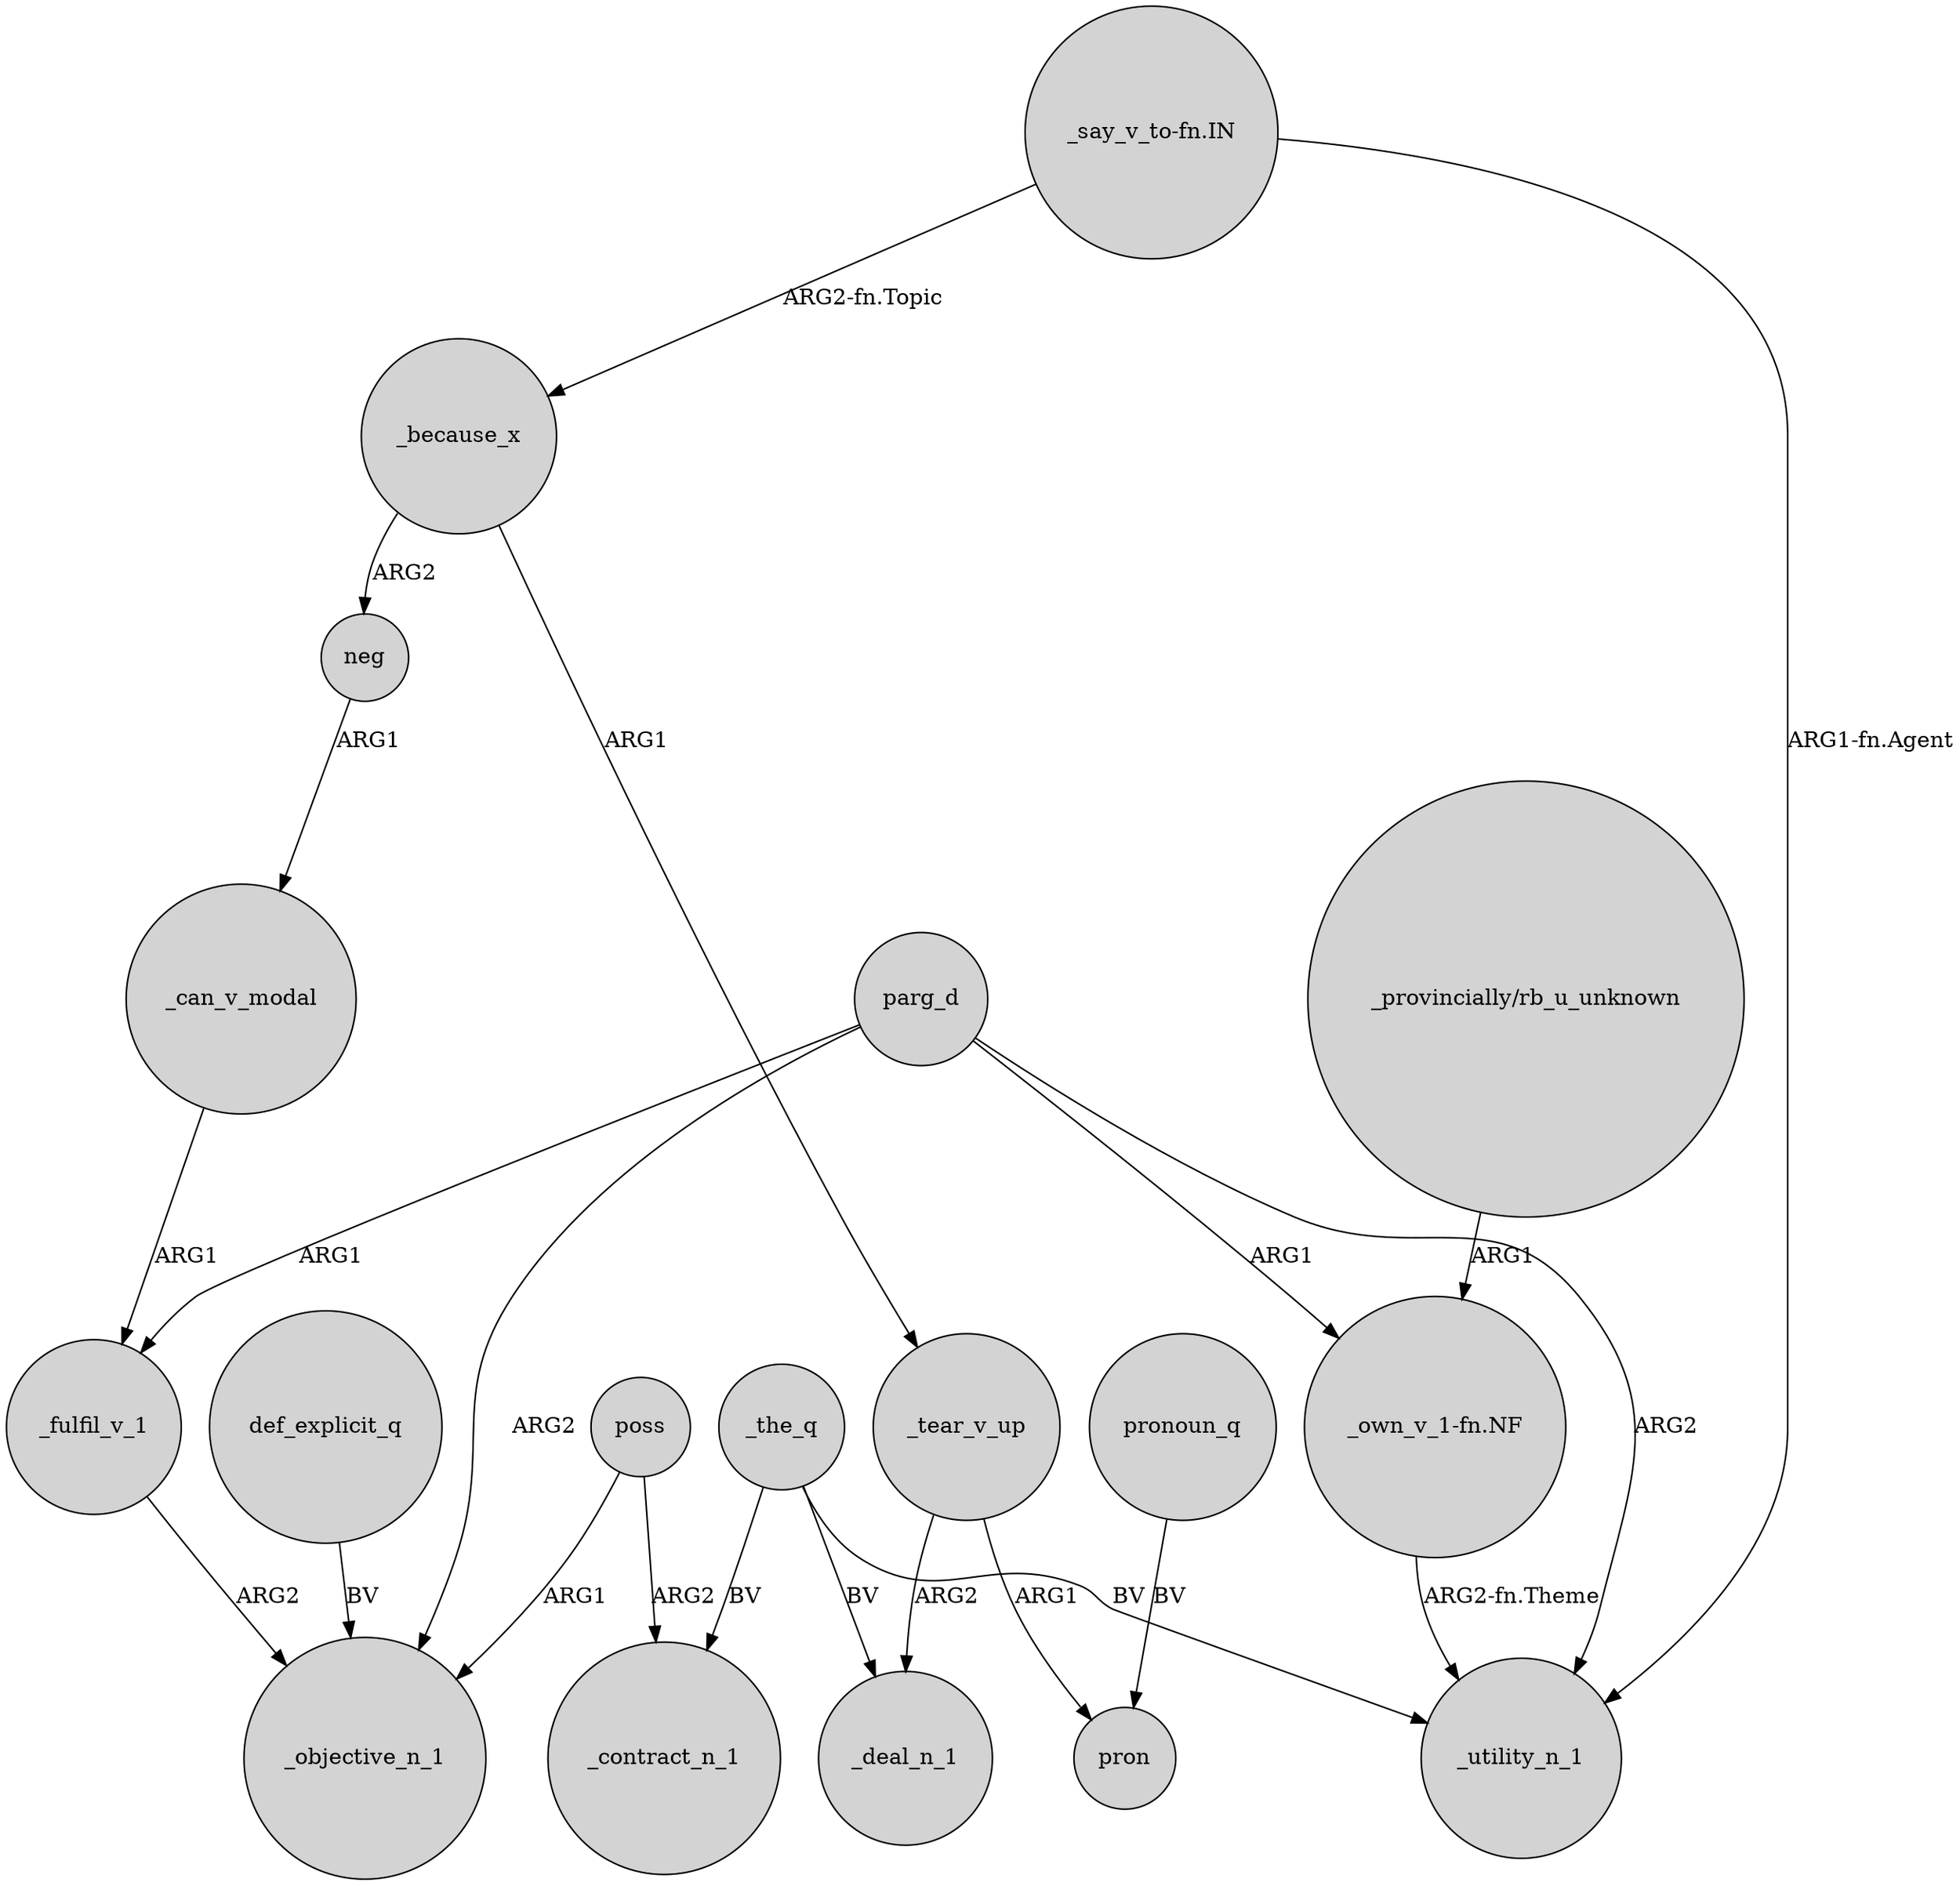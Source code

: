 digraph {
	node [shape=circle style=filled]
	_fulfil_v_1 -> _objective_n_1 [label=ARG2]
	_the_q -> _deal_n_1 [label=BV]
	parg_d -> _fulfil_v_1 [label=ARG1]
	poss -> _objective_n_1 [label=ARG1]
	"_provincially/rb_u_unknown" -> "_own_v_1-fn.NF" [label=ARG1]
	parg_d -> "_own_v_1-fn.NF" [label=ARG1]
	"_say_v_to-fn.IN" -> _utility_n_1 [label="ARG1-fn.Agent"]
	"_say_v_to-fn.IN" -> _because_x [label="ARG2-fn.Topic"]
	_because_x -> neg [label=ARG2]
	pronoun_q -> pron [label=BV]
	_the_q -> _contract_n_1 [label=BV]
	poss -> _contract_n_1 [label=ARG2]
	_the_q -> _utility_n_1 [label=BV]
	_tear_v_up -> _deal_n_1 [label=ARG2]
	def_explicit_q -> _objective_n_1 [label=BV]
	parg_d -> _objective_n_1 [label=ARG2]
	_can_v_modal -> _fulfil_v_1 [label=ARG1]
	parg_d -> _utility_n_1 [label=ARG2]
	_because_x -> _tear_v_up [label=ARG1]
	_tear_v_up -> pron [label=ARG1]
	"_own_v_1-fn.NF" -> _utility_n_1 [label="ARG2-fn.Theme"]
	neg -> _can_v_modal [label=ARG1]
}
